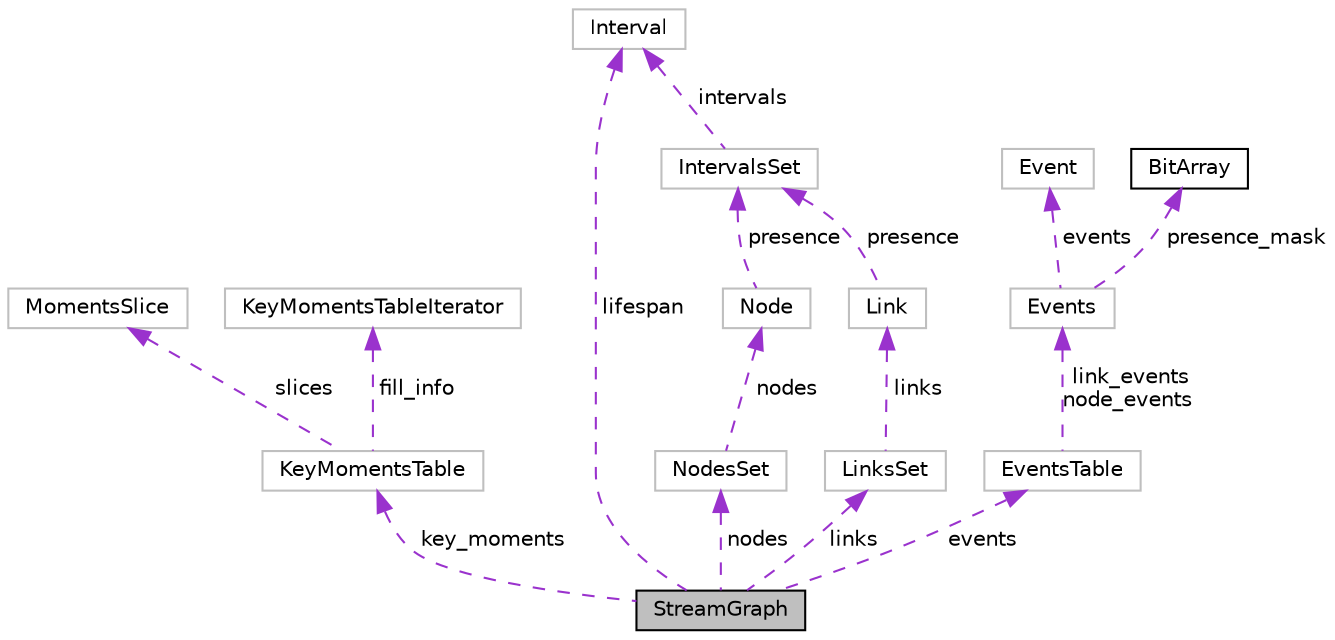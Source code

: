 digraph "StreamGraph"
{
 // LATEX_PDF_SIZE
  edge [fontname="Helvetica",fontsize="10",labelfontname="Helvetica",labelfontsize="10"];
  node [fontname="Helvetica",fontsize="10",shape=record];
  Node1 [label="StreamGraph",height=0.2,width=0.4,color="black", fillcolor="grey75", style="filled", fontcolor="black",tooltip=" "];
  Node2 -> Node1 [dir="back",color="darkorchid3",fontsize="10",style="dashed",label=" key_moments" ];
  Node2 [label="KeyMomentsTable",height=0.2,width=0.4,color="grey75", fillcolor="white", style="filled",URL="$structKeyMomentsTable.html",tooltip=" "];
  Node3 -> Node2 [dir="back",color="darkorchid3",fontsize="10",style="dashed",label=" slices" ];
  Node3 [label="MomentsSlice",height=0.2,width=0.4,color="grey75", fillcolor="white", style="filled",URL="$structMomentsSlice.html",tooltip=" "];
  Node4 -> Node2 [dir="back",color="darkorchid3",fontsize="10",style="dashed",label=" fill_info" ];
  Node4 [label="KeyMomentsTableIterator",height=0.2,width=0.4,color="grey75", fillcolor="white", style="filled",URL="$structKeyMomentsTableIterator.html",tooltip=" "];
  Node5 -> Node1 [dir="back",color="darkorchid3",fontsize="10",style="dashed",label=" nodes" ];
  Node5 [label="NodesSet",height=0.2,width=0.4,color="grey75", fillcolor="white", style="filled",URL="$structNodesSet.html",tooltip=" "];
  Node6 -> Node5 [dir="back",color="darkorchid3",fontsize="10",style="dashed",label=" nodes" ];
  Node6 [label="Node",height=0.2,width=0.4,color="grey75", fillcolor="white", style="filled",URL="$structNode.html",tooltip=" "];
  Node7 -> Node6 [dir="back",color="darkorchid3",fontsize="10",style="dashed",label=" presence" ];
  Node7 [label="IntervalsSet",height=0.2,width=0.4,color="grey75", fillcolor="white", style="filled",URL="$structIntervalsSet.html",tooltip=" "];
  Node8 -> Node7 [dir="back",color="darkorchid3",fontsize="10",style="dashed",label=" intervals" ];
  Node8 [label="Interval",height=0.2,width=0.4,color="grey75", fillcolor="white", style="filled",URL="$structInterval.html",tooltip=" "];
  Node9 -> Node1 [dir="back",color="darkorchid3",fontsize="10",style="dashed",label=" links" ];
  Node9 [label="LinksSet",height=0.2,width=0.4,color="grey75", fillcolor="white", style="filled",URL="$structLinksSet.html",tooltip=" "];
  Node10 -> Node9 [dir="back",color="darkorchid3",fontsize="10",style="dashed",label=" links" ];
  Node10 [label="Link",height=0.2,width=0.4,color="grey75", fillcolor="white", style="filled",URL="$structLink.html",tooltip=" "];
  Node7 -> Node10 [dir="back",color="darkorchid3",fontsize="10",style="dashed",label=" presence" ];
  Node11 -> Node1 [dir="back",color="darkorchid3",fontsize="10",style="dashed",label=" events" ];
  Node11 [label="EventsTable",height=0.2,width=0.4,color="grey75", fillcolor="white", style="filled",URL="$structEventsTable.html",tooltip=" "];
  Node12 -> Node11 [dir="back",color="darkorchid3",fontsize="10",style="dashed",label=" link_events\nnode_events" ];
  Node12 [label="Events",height=0.2,width=0.4,color="grey75", fillcolor="white", style="filled",URL="$structEvents.html",tooltip=" "];
  Node13 -> Node12 [dir="back",color="darkorchid3",fontsize="10",style="dashed",label=" events" ];
  Node13 [label="Event",height=0.2,width=0.4,color="grey75", fillcolor="white", style="filled",URL="$structEvent.html",tooltip=" "];
  Node14 -> Node12 [dir="back",color="darkorchid3",fontsize="10",style="dashed",label=" presence_mask" ];
  Node14 [label="BitArray",height=0.2,width=0.4,color="black", fillcolor="white", style="filled",URL="$structBitArray.html",tooltip="The structure of a variable length array of bits."];
  Node8 -> Node1 [dir="back",color="darkorchid3",fontsize="10",style="dashed",label=" lifespan" ];
}
